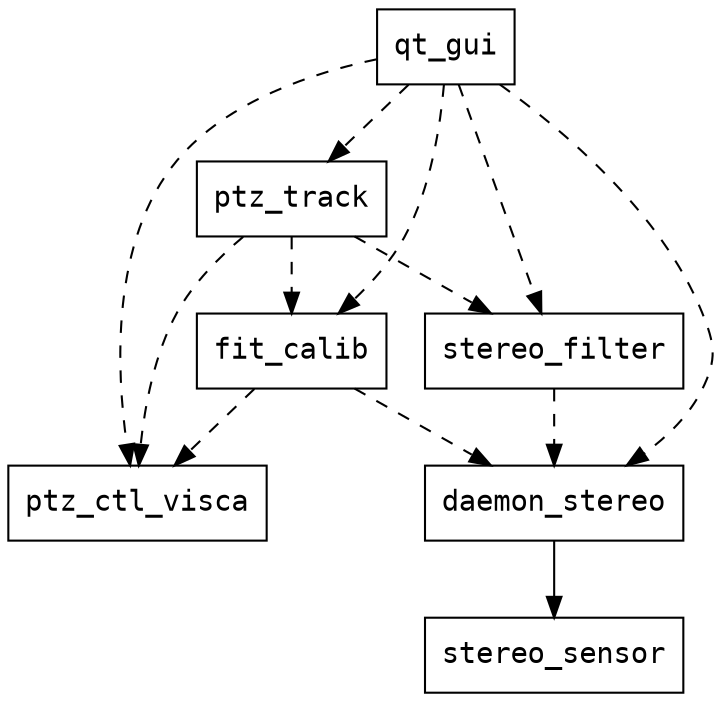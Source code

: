 digraph class {
	node [shape = "record", fontname = "Consolas"] 
	edge [arrowhead = "empty", fontname = "Consolas"]
	

	ptz_ctl_visca [label = "{ptz_ctl_visca}"] 
	

	stereo_sensor [label = "{stereo_sensor}"] 
	daemon_stereo [label = "{daemon_stereo}"] 
	
	stereo_filter [label = "{stereo_filter}"] 
	
	fit_calib [label = "{fit_calib}"] 
	
	ptz_track [label = "{ptz_track}"]
	
	qt_gui [label = "{qt_gui}"]
	
	daemon_stereo -> stereo_sensor [arrowhead="normal", style="normal"]
	stereo_filter -> daemon_stereo [arrowhead="normal", style="dashed"]
	fit_calib -> daemon_stereo [arrowhead="normal", style="dashed"]
	fit_calib -> ptz_ctl_visca [arrowhead="normal", style="dashed"]
	ptz_track -> stereo_filter [arrowhead="normal", style="dashed"]
	ptz_track -> ptz_ctl_visca [arrowhead="normal", style="dashed"]
	ptz_track -> fit_calib [arrowhead="normal", style="dashed"]
	qt_gui -> ptz_ctl_visca [arrowhead="normal", style="dashed"]
	qt_gui -> daemon_stereo [arrowhead="normal", style="dashed"]
	qt_gui -> stereo_filter [arrowhead="normal", style="dashed"]
	qt_gui -> fit_calib [arrowhead="normal", style="dashed"]
	qt_gui -> ptz_track [arrowhead="normal", style="dashed"]
}